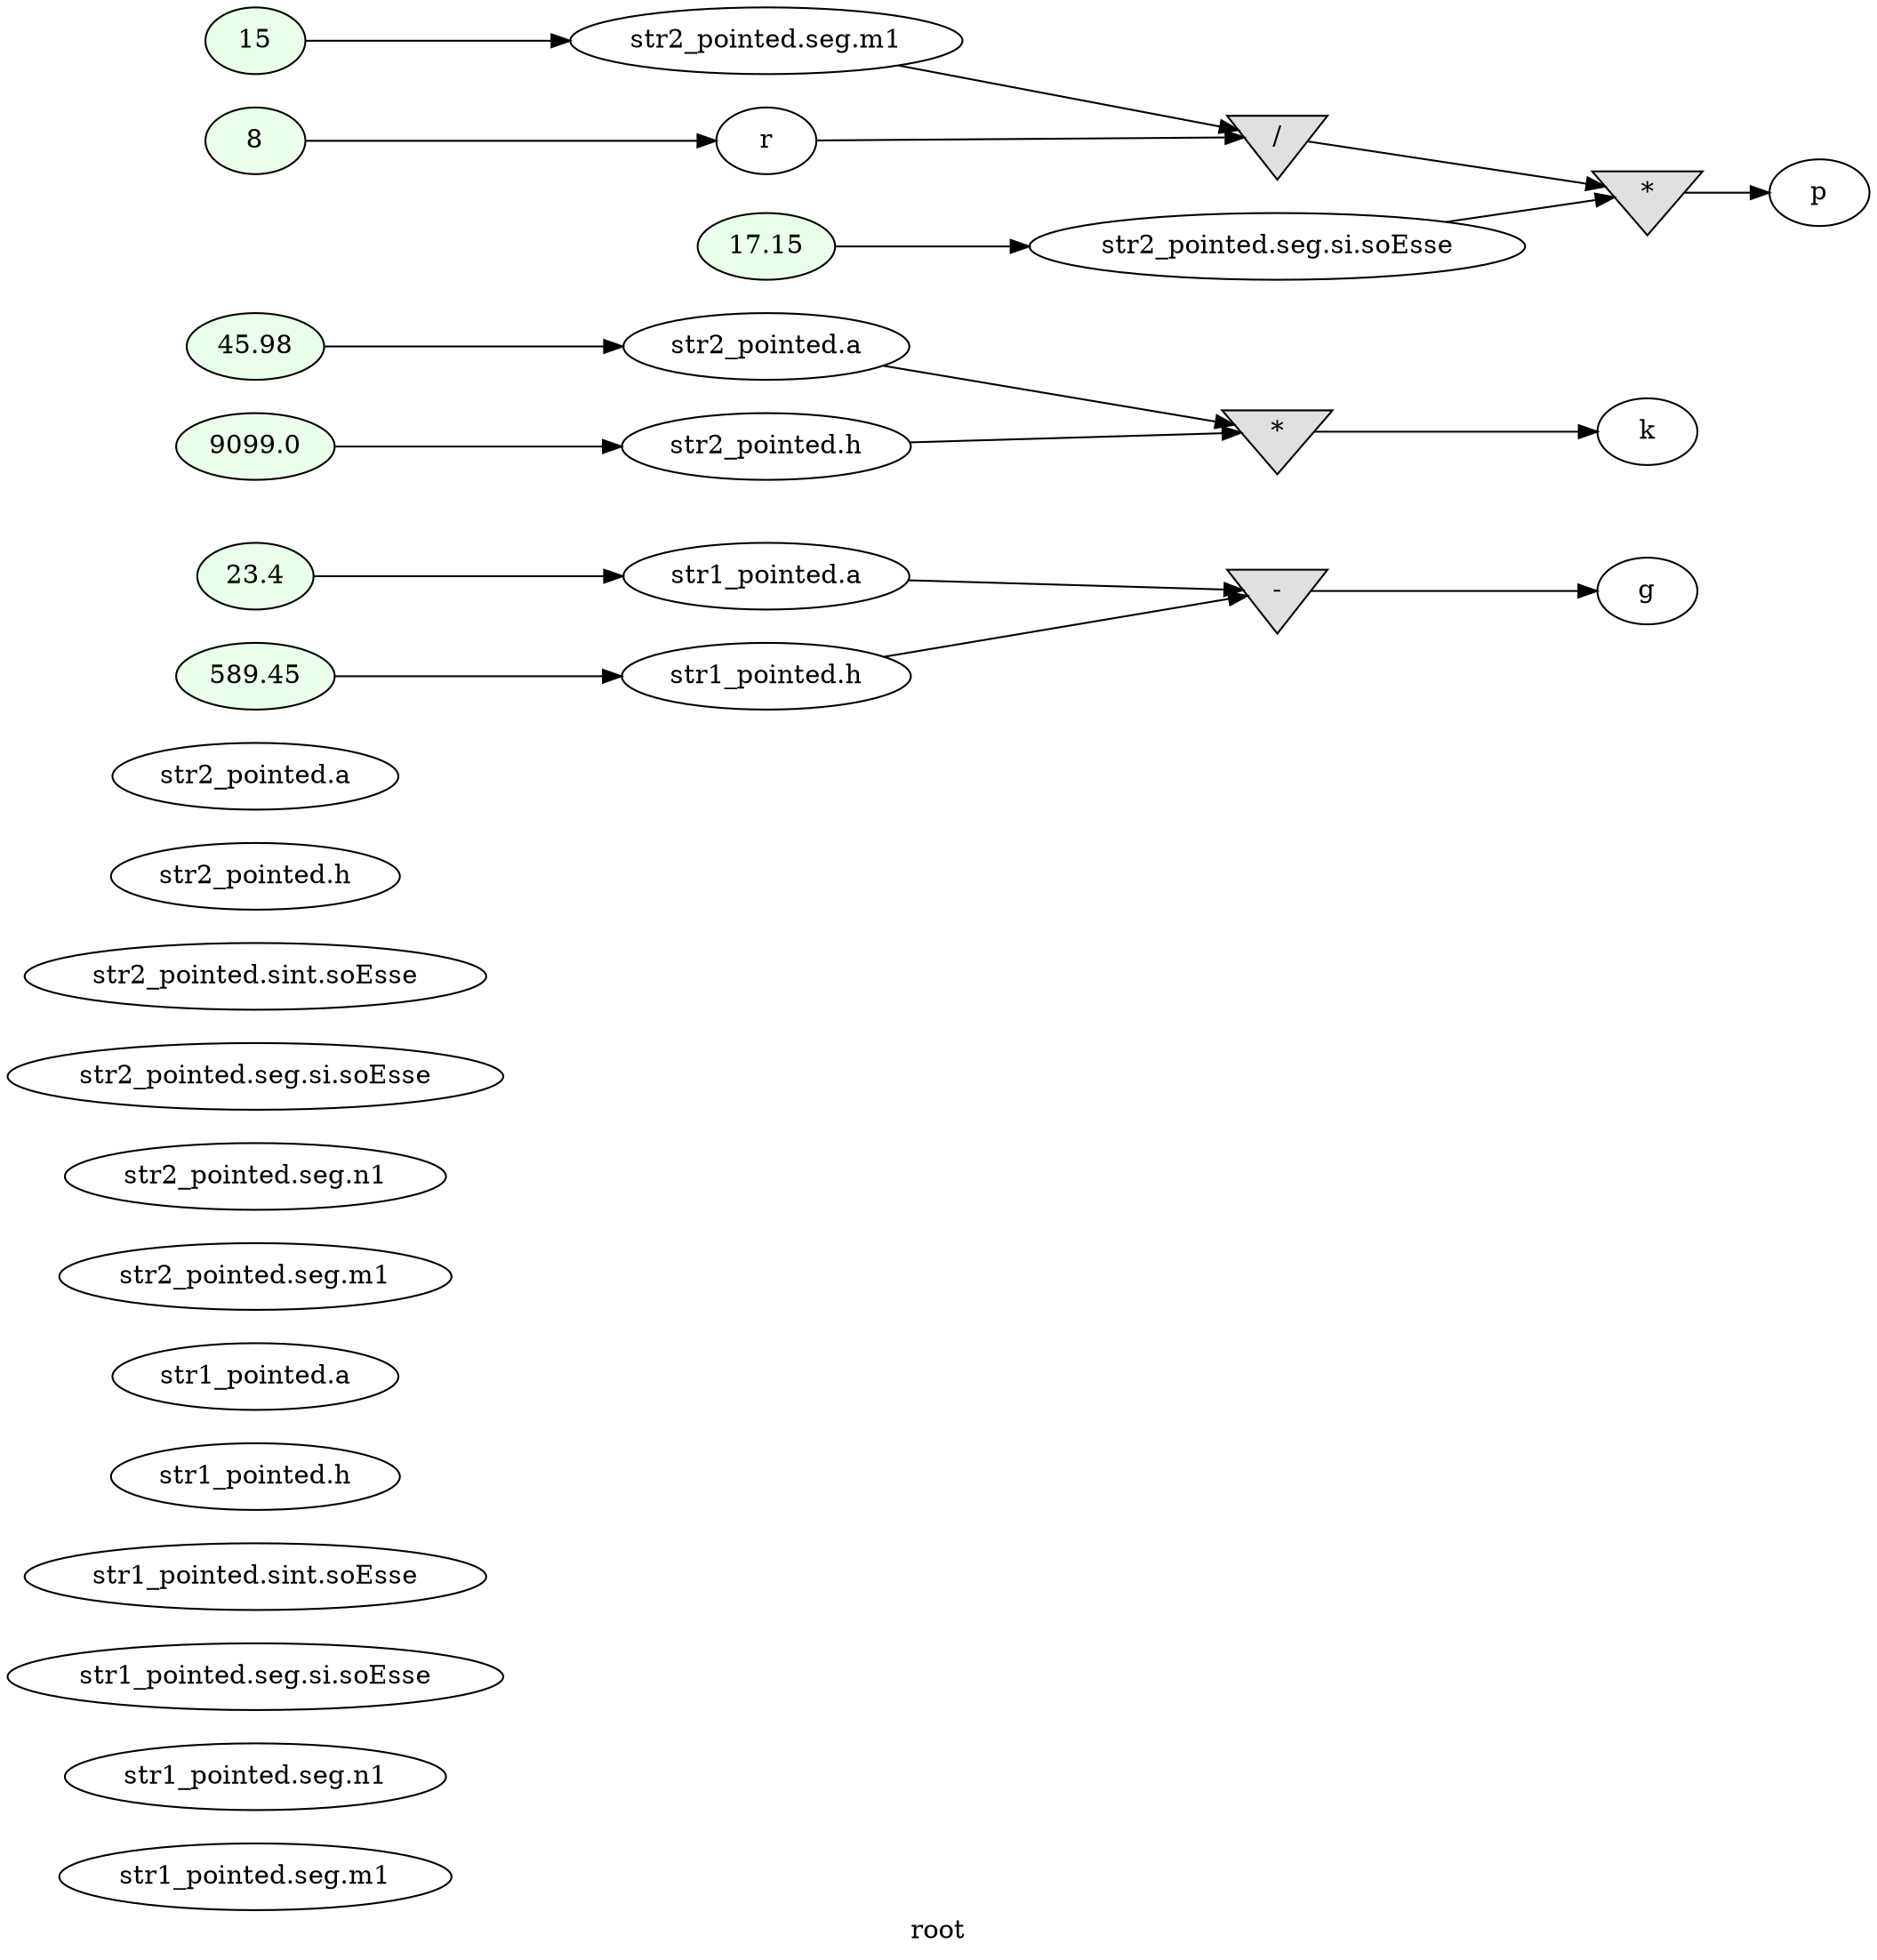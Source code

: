 digraph G
{
rankdir=LR;
label = "root";
	node_000001 [ label = "str1_pointed.seg.m1", startingline=25 ]
	node_000002 [ label = "str1_pointed.seg.n1", startingline=25 ]
	node_000003 [ label = "str1_pointed.seg.si.soEsse", startingline=25 ]
	node_000004 [ label = "str1_pointed.sint.soEsse", startingline=25 ]
	node_000005 [ label = "str1_pointed.h", startingline=25 ]
	node_000006 [ label = "str1_pointed.a", startingline=25 ]
	node_000007 [ label = "str2_pointed.seg.m1", startingline=26 ]
	node_000008 [ label = "str2_pointed.seg.n1", startingline=26 ]
	node_000009 [ label = "str2_pointed.seg.si.soEsse", startingline=26 ]
	node_000010 [ label = "str2_pointed.sint.soEsse", startingline=26 ]
	node_000011 [ label = "str2_pointed.h", startingline=26 ]
	node_000012 [ label = "str2_pointed.a", startingline=26 ]
	node_000013 [ label = "23.4", style=filled, fillcolor="#E9FFE9", startingline=28 ]
	node_000014 [ label = "str1_pointed.a", startingline=28 ]
	node_000015 [ label = "589.45", style=filled, fillcolor="#E9FFE9", startingline=29 ]
	node_000016 [ label = "str1_pointed.h", startingline=29 ]
	node_000017 [ label = "45.98", style=filled, fillcolor="#E9FFE9", startingline=31 ]
	node_000018 [ label = "str2_pointed.a", startingline=31 ]
	node_000019 [ label = "9099.0", style=filled, fillcolor="#E9FFE9", startingline=32 ]
	node_000020 [ label = "str2_pointed.h", startingline=32 ]
	node_000021 [ label = "15", style=filled, fillcolor="#E9FFE9", startingline=34 ]
	node_000022 [ label = "str2_pointed.seg.m1", startingline=34 ]
	node_000023 [ label = "17.15", style=filled, fillcolor="#E9FFE9", startingline=35 ]
	node_000024 [ label = "str2_pointed.seg.si.soEsse", startingline=35 ]
	node_000025 [ label = "8", style=filled, fillcolor="#E9FFE9", startingline=37 ]
	node_000026 [ label = "r", startingline=37 ]
	node_000027 [ label = "/", shape=invtriangle, style=filled, fillcolor="#E0E0E0", startingline=38 ]
	node_000028 [ label = "*", shape=invtriangle, style=filled, fillcolor="#E0E0E0", startingline=38 ]
	node_000029 [ label = "p", startingline=38 ]
	node_000030 [ label = "-", shape=invtriangle, style=filled, fillcolor="#E0E0E0", startingline=40 ]
	node_000031 [ label = "g", startingline=40 ]
	node_000032 [ label = "*", shape=invtriangle, style=filled, fillcolor="#E0E0E0", startingline=41 ]
	node_000033 [ label = "k", startingline=41 ]
	node_000013 -> node_000014
	node_000014 -> node_000030
	node_000015 -> node_000016
	node_000016 -> node_000030
	node_000017 -> node_000018
	node_000018 -> node_000032
	node_000019 -> node_000020
	node_000020 -> node_000032
	node_000021 -> node_000022
	node_000022 -> node_000027
	node_000023 -> node_000024
	node_000024 -> node_000028
	node_000025 -> node_000026
	node_000026 -> node_000027
	node_000027 -> node_000028
	node_000028 -> node_000029
	node_000030 -> node_000031
	node_000032 -> node_000033
}
